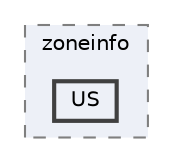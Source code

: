 digraph "C:/Users/LukeMabie/documents/Development/Password_Saver_Using_Django-master/venv/Lib/site-packages/tzdata/zoneinfo/US"
{
 // LATEX_PDF_SIZE
  bgcolor="transparent";
  edge [fontname=Helvetica,fontsize=10,labelfontname=Helvetica,labelfontsize=10];
  node [fontname=Helvetica,fontsize=10,shape=box,height=0.2,width=0.4];
  compound=true
  subgraph clusterdir_69b43db2d9c4aece86ab9c1028355e0c {
    graph [ bgcolor="#edf0f7", pencolor="grey50", label="zoneinfo", fontname=Helvetica,fontsize=10 style="filled,dashed", URL="dir_69b43db2d9c4aece86ab9c1028355e0c.html",tooltip=""]
  dir_1e03a589628b1302f7e7472b22f3bffb [label="US", fillcolor="#edf0f7", color="grey25", style="filled,bold", URL="dir_1e03a589628b1302f7e7472b22f3bffb.html",tooltip=""];
  }
}
